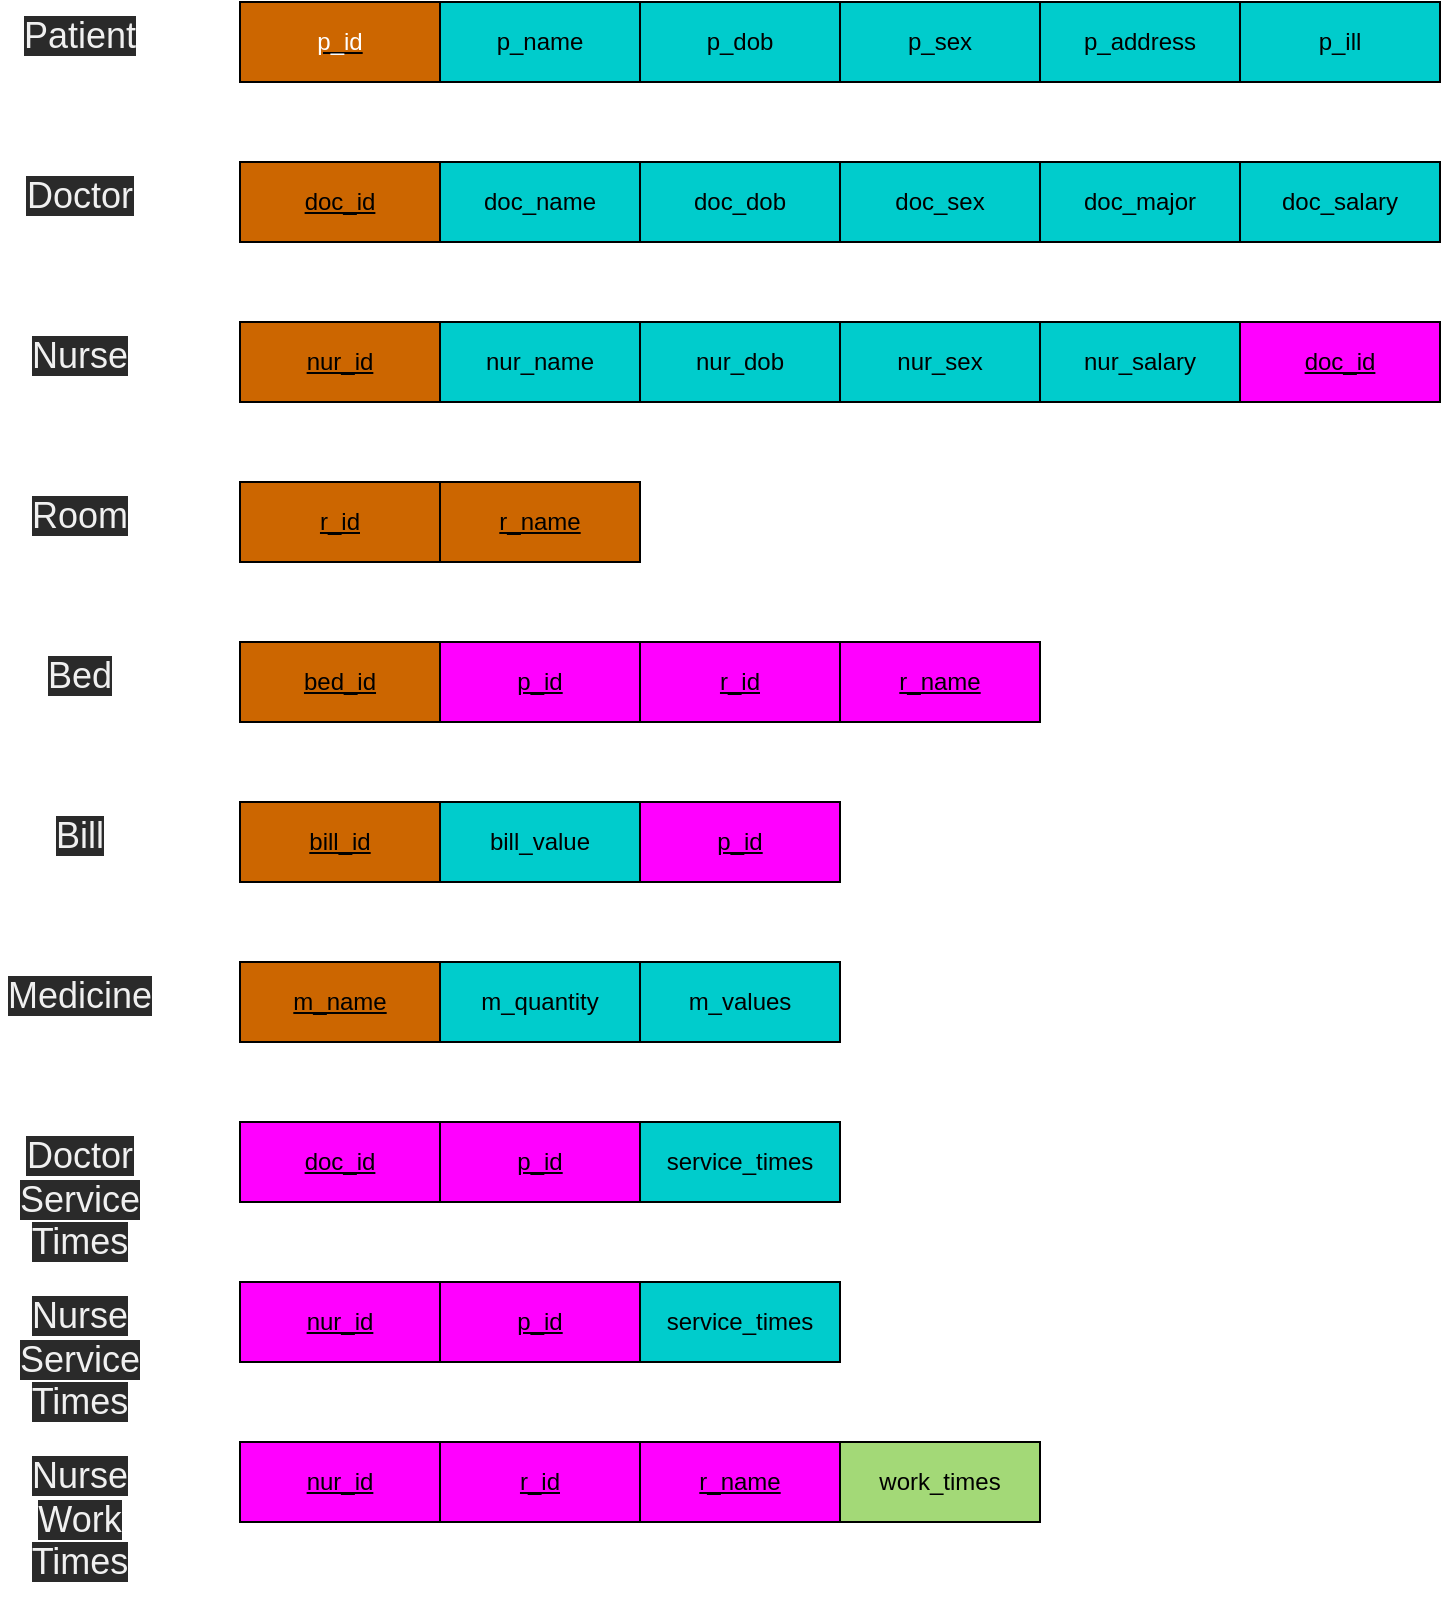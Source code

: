 <mxfile>
    <diagram id="0acwrnxG0xmarjm6i2I8" name="Page-1">
        <mxGraphModel dx="1230" dy="614" grid="1" gridSize="10" guides="1" tooltips="1" connect="1" arrows="1" fold="1" page="1" pageScale="1" pageWidth="850" pageHeight="1100" math="0" shadow="0">
            <root>
                <mxCell id="0"/>
                <mxCell id="1" parent="0"/>
                <mxCell id="23" value="&lt;u&gt;&lt;font color=&quot;#ffffff&quot;&gt;p_id&lt;/font&gt;&lt;/u&gt;" style="whiteSpace=wrap;html=1;align=center;fillColor=#CC6600;" parent="1" vertex="1">
                    <mxGeometry x="160" y="80" width="100" height="40" as="geometry"/>
                </mxCell>
                <mxCell id="24" value="p_name" style="whiteSpace=wrap;html=1;align=center;fillColor=#00CCCC;" parent="1" vertex="1">
                    <mxGeometry x="260" y="80" width="100" height="40" as="geometry"/>
                </mxCell>
                <mxCell id="27" value="&lt;span style=&quot;color: rgb(240 , 240 , 240) ; font-family: &amp;#34;helvetica&amp;#34; ; font-size: 18px ; font-style: normal ; font-weight: 400 ; letter-spacing: normal ; text-indent: 0px ; text-transform: none ; word-spacing: 0px ; background-color: rgb(42 , 42 , 42) ; display: inline ; float: none&quot;&gt;Doctor&lt;/span&gt;" style="text;whiteSpace=wrap;html=1;align=center;" parent="1" vertex="1">
                    <mxGeometry x="40" y="160" width="80" height="40" as="geometry"/>
                </mxCell>
                <mxCell id="28" value="&lt;span style=&quot;color: rgb(240 , 240 , 240) ; font-family: &amp;#34;helvetica&amp;#34; ; font-size: 18px ; font-style: normal ; font-weight: 400 ; letter-spacing: normal ; text-indent: 0px ; text-transform: none ; word-spacing: 0px ; background-color: rgb(42 , 42 , 42) ; display: inline ; float: none&quot;&gt;Room&lt;/span&gt;" style="text;whiteSpace=wrap;html=1;align=center;" parent="1" vertex="1">
                    <mxGeometry x="40" y="320" width="80" height="40" as="geometry"/>
                </mxCell>
                <mxCell id="29" value="&lt;span style=&quot;color: rgb(240 , 240 , 240) ; font-family: &amp;#34;helvetica&amp;#34; ; font-size: 18px ; font-style: normal ; font-weight: 400 ; letter-spacing: normal ; text-indent: 0px ; text-transform: none ; word-spacing: 0px ; background-color: rgb(42 , 42 , 42) ; display: inline ; float: none&quot;&gt;Nurse&lt;/span&gt;" style="text;whiteSpace=wrap;html=1;align=center;" parent="1" vertex="1">
                    <mxGeometry x="40" y="240" width="80" height="40" as="geometry"/>
                </mxCell>
                <mxCell id="30" value="&lt;span style=&quot;color: rgb(240 , 240 , 240) ; font-family: &amp;#34;helvetica&amp;#34; ; font-size: 18px ; font-style: normal ; font-weight: 400 ; letter-spacing: normal ; text-indent: 0px ; text-transform: none ; word-spacing: 0px ; background-color: rgb(42 , 42 , 42) ; display: inline ; float: none&quot;&gt;Bed&lt;/span&gt;" style="text;whiteSpace=wrap;html=1;align=center;" parent="1" vertex="1">
                    <mxGeometry x="40" y="400" width="80" height="40" as="geometry"/>
                </mxCell>
                <mxCell id="32" value="&lt;span style=&quot;color: rgb(240 , 240 , 240) ; font-family: &amp;#34;helvetica&amp;#34; ; font-size: 18px ; font-style: normal ; font-weight: 400 ; letter-spacing: normal ; text-indent: 0px ; text-transform: none ; word-spacing: 0px ; background-color: rgb(42 , 42 , 42) ; display: inline ; float: none&quot;&gt;Patient&lt;/span&gt;" style="text;whiteSpace=wrap;html=1;align=center;" parent="1" vertex="1">
                    <mxGeometry x="40" y="80" width="80" height="40" as="geometry"/>
                </mxCell>
                <mxCell id="33" value="&lt;span style=&quot;color: rgb(240 , 240 , 240) ; font-family: &amp;#34;helvetica&amp;#34; ; font-size: 18px ; font-style: normal ; font-weight: 400 ; letter-spacing: normal ; text-indent: 0px ; text-transform: none ; word-spacing: 0px ; background-color: rgb(42 , 42 , 42) ; display: inline ; float: none&quot;&gt;Bill&lt;/span&gt;" style="text;whiteSpace=wrap;html=1;align=center;" parent="1" vertex="1">
                    <mxGeometry x="40" y="480" width="80" height="40" as="geometry"/>
                </mxCell>
                <mxCell id="34" value="&lt;span style=&quot;color: rgb(240 , 240 , 240) ; font-family: &amp;#34;helvetica&amp;#34; ; font-size: 18px ; font-style: normal ; font-weight: 400 ; letter-spacing: normal ; text-indent: 0px ; text-transform: none ; word-spacing: 0px ; background-color: rgb(42 , 42 , 42) ; display: inline ; float: none&quot;&gt;Medicine&lt;/span&gt;" style="text;whiteSpace=wrap;html=1;align=center;" parent="1" vertex="1">
                    <mxGeometry x="40" y="560" width="80" height="40" as="geometry"/>
                </mxCell>
                <mxCell id="35" value="p_dob" style="whiteSpace=wrap;html=1;align=center;fillColor=#00CCCC;" parent="1" vertex="1">
                    <mxGeometry x="360" y="80" width="100" height="40" as="geometry"/>
                </mxCell>
                <mxCell id="36" value="p_address" style="whiteSpace=wrap;html=1;align=center;fillColor=#00CCCC;" parent="1" vertex="1">
                    <mxGeometry x="560" y="80" width="100" height="40" as="geometry"/>
                </mxCell>
                <mxCell id="37" value="p_sex" style="whiteSpace=wrap;html=1;align=center;fillColor=#00CCCC;" parent="1" vertex="1">
                    <mxGeometry x="460" y="80" width="100" height="40" as="geometry"/>
                </mxCell>
                <mxCell id="38" value="p_ill" style="whiteSpace=wrap;html=1;align=center;fillColor=#00CCCC;" parent="1" vertex="1">
                    <mxGeometry x="660" y="80" width="100" height="40" as="geometry"/>
                </mxCell>
                <mxCell id="40" value="&lt;u&gt;doc_id&lt;/u&gt;" style="whiteSpace=wrap;html=1;align=center;fillColor=#CC6600;" parent="1" vertex="1">
                    <mxGeometry x="160" y="160" width="100" height="40" as="geometry"/>
                </mxCell>
                <mxCell id="41" value="doc_name" style="whiteSpace=wrap;html=1;align=center;fillColor=#00CCCC;" parent="1" vertex="1">
                    <mxGeometry x="260" y="160" width="100" height="40" as="geometry"/>
                </mxCell>
                <mxCell id="42" value="doc_dob" style="whiteSpace=wrap;html=1;align=center;fillColor=#00CCCC;" parent="1" vertex="1">
                    <mxGeometry x="360" y="160" width="100" height="40" as="geometry"/>
                </mxCell>
                <mxCell id="43" value="doc_major" style="whiteSpace=wrap;html=1;align=center;fillColor=#00CCCC;" parent="1" vertex="1">
                    <mxGeometry x="560" y="160" width="100" height="40" as="geometry"/>
                </mxCell>
                <mxCell id="44" value="doc_sex" style="whiteSpace=wrap;html=1;align=center;fillColor=#00CCCC;" parent="1" vertex="1">
                    <mxGeometry x="460" y="160" width="100" height="40" as="geometry"/>
                </mxCell>
                <mxCell id="45" value="doc_salary" style="whiteSpace=wrap;html=1;align=center;fillColor=#00CCCC;" parent="1" vertex="1">
                    <mxGeometry x="660" y="160" width="100" height="40" as="geometry"/>
                </mxCell>
                <mxCell id="47" value="&lt;u&gt;r_id&lt;/u&gt;" style="whiteSpace=wrap;html=1;align=center;fillColor=#CC6600;" parent="1" vertex="1">
                    <mxGeometry x="160" y="320" width="100" height="40" as="geometry"/>
                </mxCell>
                <mxCell id="49" value="&lt;u&gt;bed_id&lt;/u&gt;" style="whiteSpace=wrap;html=1;align=center;fillColor=#CC6600;" parent="1" vertex="1">
                    <mxGeometry x="160" y="400" width="100" height="40" as="geometry"/>
                </mxCell>
                <mxCell id="51" value="&lt;u&gt;bill_id&lt;/u&gt;" style="whiteSpace=wrap;html=1;align=center;fillColor=#CC6600;" parent="1" vertex="1">
                    <mxGeometry x="160" y="480" width="100" height="40" as="geometry"/>
                </mxCell>
                <mxCell id="52" value="bill_value" style="whiteSpace=wrap;html=1;align=center;fillColor=#00CCCC;" parent="1" vertex="1">
                    <mxGeometry x="260" y="480" width="100" height="40" as="geometry"/>
                </mxCell>
                <mxCell id="53" value="&lt;u&gt;m_name&lt;/u&gt;" style="whiteSpace=wrap;html=1;align=center;fillColor=#CC6600;" parent="1" vertex="1">
                    <mxGeometry x="160" y="560" width="100" height="40" as="geometry"/>
                </mxCell>
                <mxCell id="54" value="m_quantity" style="whiteSpace=wrap;html=1;align=center;fillColor=#00CCCC;" parent="1" vertex="1">
                    <mxGeometry x="260" y="560" width="100" height="40" as="geometry"/>
                </mxCell>
                <mxCell id="55" value="m_values" style="whiteSpace=wrap;html=1;align=center;fillColor=#00CCCC;" parent="1" vertex="1">
                    <mxGeometry x="360" y="560" width="100" height="40" as="geometry"/>
                </mxCell>
                <mxCell id="58" value="&lt;u&gt;nur_id&lt;/u&gt;" style="whiteSpace=wrap;html=1;align=center;fillColor=#CC6600;" parent="1" vertex="1">
                    <mxGeometry x="160" y="240" width="100" height="40" as="geometry"/>
                </mxCell>
                <mxCell id="59" value="nur_name" style="whiteSpace=wrap;html=1;align=center;fillColor=#00CCCC;" parent="1" vertex="1">
                    <mxGeometry x="260" y="240" width="100" height="40" as="geometry"/>
                </mxCell>
                <mxCell id="60" value="nur_dob" style="whiteSpace=wrap;html=1;align=center;fillColor=#00CCCC;" parent="1" vertex="1">
                    <mxGeometry x="360" y="240" width="100" height="40" as="geometry"/>
                </mxCell>
                <mxCell id="62" value="nur_sex" style="whiteSpace=wrap;html=1;align=center;fillColor=#00CCCC;" parent="1" vertex="1">
                    <mxGeometry x="460" y="240" width="100" height="40" as="geometry"/>
                </mxCell>
                <mxCell id="63" value="nur_salary" style="whiteSpace=wrap;html=1;align=center;fillColor=#00CCCC;" parent="1" vertex="1">
                    <mxGeometry x="560" y="240" width="100" height="40" as="geometry"/>
                </mxCell>
                <mxCell id="65" value="&lt;u&gt;p_id&lt;/u&gt;" style="whiteSpace=wrap;html=1;align=center;fillColor=#FF00FF;" parent="1" vertex="1">
                    <mxGeometry x="360" y="480" width="100" height="40" as="geometry"/>
                </mxCell>
                <mxCell id="67" value="&lt;u&gt;p_id&lt;/u&gt;" style="whiteSpace=wrap;html=1;align=center;fillColor=#FF00FF;" parent="1" vertex="1">
                    <mxGeometry x="260" y="400" width="100" height="40" as="geometry"/>
                </mxCell>
                <mxCell id="69" value="&lt;u&gt;doc_id&lt;/u&gt;" style="whiteSpace=wrap;html=1;align=center;fillColor=#FF00FF;" parent="1" vertex="1">
                    <mxGeometry x="660" y="240" width="100" height="40" as="geometry"/>
                </mxCell>
                <mxCell id="72" value="&lt;u&gt;r_name&lt;/u&gt;" style="whiteSpace=wrap;html=1;align=center;fillColor=#CC6600;" parent="1" vertex="1">
                    <mxGeometry x="260" y="320" width="100" height="40" as="geometry"/>
                </mxCell>
                <mxCell id="74" value="&lt;u&gt;r_id&lt;/u&gt;" style="whiteSpace=wrap;html=1;align=center;fillColor=#FF00FF;" parent="1" vertex="1">
                    <mxGeometry x="360" y="400" width="100" height="40" as="geometry"/>
                </mxCell>
                <mxCell id="77" value="&lt;u&gt;r_name&lt;/u&gt;" style="whiteSpace=wrap;html=1;align=center;fillColor=#FF00FF;" parent="1" vertex="1">
                    <mxGeometry x="460" y="400" width="100" height="40" as="geometry"/>
                </mxCell>
                <mxCell id="81" value="&lt;span style=&quot;color: rgb(240 , 240 , 240) ; font-family: &amp;#34;helvetica&amp;#34; ; font-size: 18px ; font-style: normal ; font-weight: 400 ; letter-spacing: normal ; text-indent: 0px ; text-transform: none ; word-spacing: 0px ; background-color: rgb(42 , 42 , 42) ; display: inline ; float: none&quot;&gt;Doctor&lt;br&gt;Service&lt;br&gt;Times&lt;br&gt;&lt;/span&gt;" style="text;whiteSpace=wrap;html=1;align=center;" parent="1" vertex="1">
                    <mxGeometry x="40" y="640" width="80" height="80" as="geometry"/>
                </mxCell>
                <mxCell id="82" value="&lt;span style=&quot;color: rgb(240 , 240 , 240) ; font-family: &amp;#34;helvetica&amp;#34; ; font-size: 18px ; font-style: normal ; font-weight: 400 ; letter-spacing: normal ; text-indent: 0px ; text-transform: none ; word-spacing: 0px ; background-color: rgb(42 , 42 , 42) ; display: inline ; float: none&quot;&gt;Nurse&lt;br&gt;Service&lt;br&gt;Times&lt;br&gt;&lt;/span&gt;" style="text;whiteSpace=wrap;html=1;align=center;" parent="1" vertex="1">
                    <mxGeometry x="40" y="720" width="80" height="80" as="geometry"/>
                </mxCell>
                <mxCell id="83" value="&lt;span style=&quot;color: rgb(240 , 240 , 240) ; font-family: &amp;#34;helvetica&amp;#34; ; font-size: 18px ; font-style: normal ; font-weight: 400 ; letter-spacing: normal ; text-indent: 0px ; text-transform: none ; word-spacing: 0px ; background-color: rgb(42 , 42 , 42) ; display: inline ; float: none&quot;&gt;Nurse&lt;br&gt;Work&lt;br&gt;Times&lt;br&gt;&lt;/span&gt;" style="text;whiteSpace=wrap;html=1;align=center;" parent="1" vertex="1">
                    <mxGeometry x="40" y="800" width="80" height="80" as="geometry"/>
                </mxCell>
                <mxCell id="86" value="&lt;u&gt;doc_id&lt;/u&gt;" style="whiteSpace=wrap;html=1;align=center;fillColor=#FF00FF;" parent="1" vertex="1">
                    <mxGeometry x="160" y="640" width="100" height="40" as="geometry"/>
                </mxCell>
                <mxCell id="87" value="&lt;u&gt;p_id&lt;/u&gt;" style="whiteSpace=wrap;html=1;align=center;fillColor=#FF00FF;" parent="1" vertex="1">
                    <mxGeometry x="260" y="640" width="100" height="40" as="geometry"/>
                </mxCell>
                <mxCell id="88" value="service_times" style="whiteSpace=wrap;html=1;align=center;fillColor=#00CCCC;" parent="1" vertex="1">
                    <mxGeometry x="360" y="640" width="100" height="40" as="geometry"/>
                </mxCell>
                <mxCell id="90" value="&lt;u&gt;nur_id&lt;/u&gt;" style="whiteSpace=wrap;html=1;align=center;fillColor=#FF00FF;" parent="1" vertex="1">
                    <mxGeometry x="160" y="720" width="100" height="40" as="geometry"/>
                </mxCell>
                <mxCell id="91" value="&lt;u&gt;p_id&lt;/u&gt;" style="whiteSpace=wrap;html=1;align=center;fillColor=#FF00FF;" parent="1" vertex="1">
                    <mxGeometry x="260" y="720" width="100" height="40" as="geometry"/>
                </mxCell>
                <mxCell id="92" value="service_times" style="whiteSpace=wrap;html=1;align=center;fillColor=#00CCCC;" parent="1" vertex="1">
                    <mxGeometry x="360" y="720" width="100" height="40" as="geometry"/>
                </mxCell>
                <mxCell id="93" value="&lt;u&gt;nur_id&lt;/u&gt;" style="whiteSpace=wrap;html=1;align=center;fillColor=#FF00FF;" parent="1" vertex="1">
                    <mxGeometry x="160" y="800" width="100" height="40" as="geometry"/>
                </mxCell>
                <mxCell id="94" value="&lt;u&gt;r_id&lt;/u&gt;" style="whiteSpace=wrap;html=1;align=center;fillColor=#FF00FF;" parent="1" vertex="1">
                    <mxGeometry x="260" y="800" width="100" height="40" as="geometry"/>
                </mxCell>
                <mxCell id="95" value="work_times" style="whiteSpace=wrap;html=1;align=center;fillColor=#A3D977;" parent="1" vertex="1">
                    <mxGeometry x="460" y="800" width="100" height="40" as="geometry"/>
                </mxCell>
                <mxCell id="96" value="&lt;u&gt;r_name&lt;/u&gt;" style="whiteSpace=wrap;html=1;align=center;fillColor=#FF00FF;" vertex="1" parent="1">
                    <mxGeometry x="360" y="800" width="100" height="40" as="geometry"/>
                </mxCell>
            </root>
        </mxGraphModel>
    </diagram>
</mxfile>